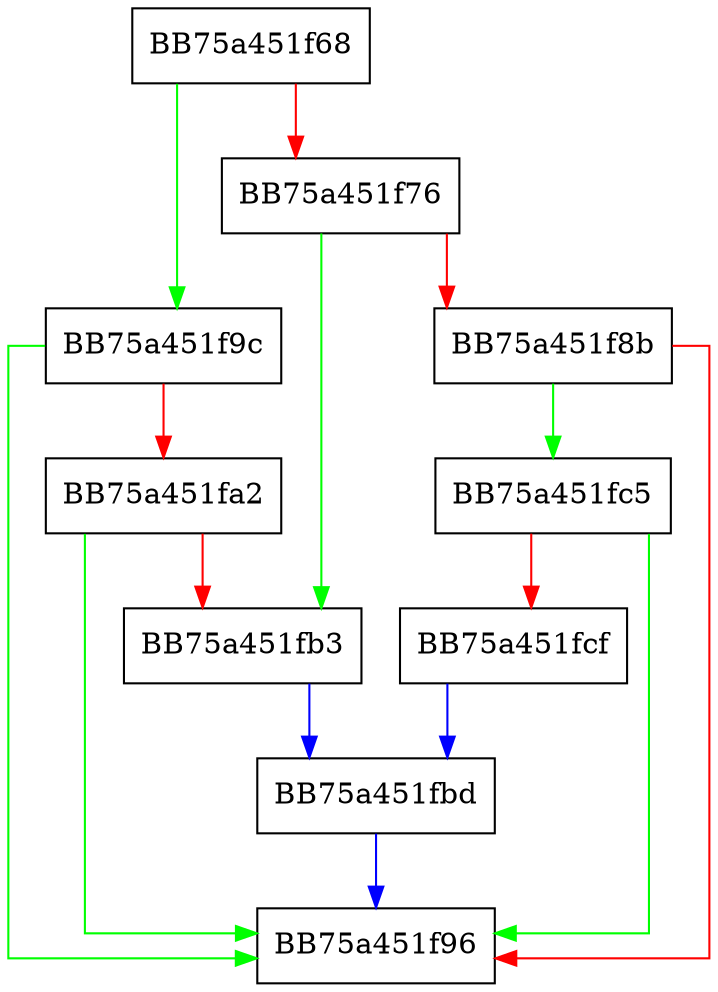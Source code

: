 digraph ChompSuffix {
  node [shape="box"];
  graph [splines=ortho];
  BB75a451f68 -> BB75a451f9c [color="green"];
  BB75a451f68 -> BB75a451f76 [color="red"];
  BB75a451f76 -> BB75a451fb3 [color="green"];
  BB75a451f76 -> BB75a451f8b [color="red"];
  BB75a451f8b -> BB75a451fc5 [color="green"];
  BB75a451f8b -> BB75a451f96 [color="red"];
  BB75a451f9c -> BB75a451f96 [color="green"];
  BB75a451f9c -> BB75a451fa2 [color="red"];
  BB75a451fa2 -> BB75a451f96 [color="green"];
  BB75a451fa2 -> BB75a451fb3 [color="red"];
  BB75a451fb3 -> BB75a451fbd [color="blue"];
  BB75a451fbd -> BB75a451f96 [color="blue"];
  BB75a451fc5 -> BB75a451f96 [color="green"];
  BB75a451fc5 -> BB75a451fcf [color="red"];
  BB75a451fcf -> BB75a451fbd [color="blue"];
}